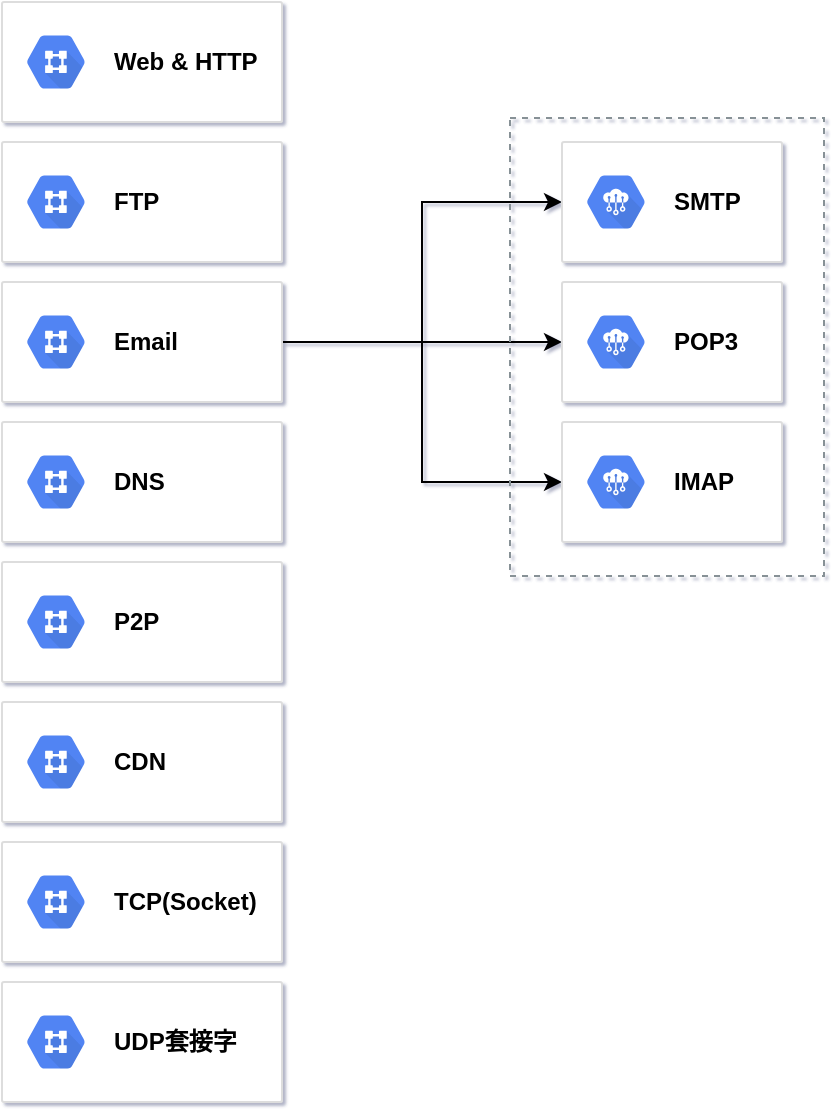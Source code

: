 <mxfile version="15.9.4" type="github">
  <diagram id="S5xVG5WUh5BBWyM_Z4EC" name="第 1 页">
    <mxGraphModel dx="1550" dy="844" grid="1" gridSize="10" guides="1" tooltips="1" connect="1" arrows="1" fold="1" page="1" pageScale="1" pageWidth="827" pageHeight="1169" background="none" math="0" shadow="1">
      <root>
        <mxCell id="0" />
        <mxCell id="1" parent="0" />
        <mxCell id="CVnT-VMFLSRxajPNqLqe-1" value="" style="strokeColor=#dddddd;shadow=0;strokeWidth=1;rounded=1;absoluteArcSize=1;arcSize=2;" parent="1" vertex="1">
          <mxGeometry x="340" y="400" width="140" height="60" as="geometry" />
        </mxCell>
        <mxCell id="CVnT-VMFLSRxajPNqLqe-2" value="&lt;font color=&quot;#000000&quot;&gt;&lt;b&gt;P2P&lt;/b&gt;&lt;/font&gt;" style="sketch=0;dashed=0;connectable=0;html=1;fillColor=#5184F3;strokeColor=none;shape=mxgraph.gcp2.hexIcon;prIcon=virtual_private_cloud;part=1;labelPosition=right;verticalLabelPosition=middle;align=left;verticalAlign=middle;spacingLeft=5;fontColor=#999999;fontSize=12;shadow=0;" parent="CVnT-VMFLSRxajPNqLqe-1" vertex="1">
          <mxGeometry y="0.5" width="44" height="39" relative="1" as="geometry">
            <mxPoint x="5" y="-19.5" as="offset" />
          </mxGeometry>
        </mxCell>
        <mxCell id="CVnT-VMFLSRxajPNqLqe-3" value="" style="strokeColor=#dddddd;shadow=0;strokeWidth=1;rounded=1;absoluteArcSize=1;arcSize=2;" parent="1" vertex="1">
          <mxGeometry x="340" y="470" width="140" height="60" as="geometry" />
        </mxCell>
        <mxCell id="CVnT-VMFLSRxajPNqLqe-4" value="&lt;b&gt;&lt;font color=&quot;#000000&quot;&gt;CDN&lt;/font&gt;&lt;/b&gt;" style="sketch=0;dashed=0;connectable=0;html=1;fillColor=#5184F3;strokeColor=none;shape=mxgraph.gcp2.hexIcon;prIcon=virtual_private_cloud;part=1;labelPosition=right;verticalLabelPosition=middle;align=left;verticalAlign=middle;spacingLeft=5;fontColor=#999999;fontSize=12;shadow=0;" parent="CVnT-VMFLSRxajPNqLqe-3" vertex="1">
          <mxGeometry y="0.5" width="44" height="39" relative="1" as="geometry">
            <mxPoint x="5" y="-19.5" as="offset" />
          </mxGeometry>
        </mxCell>
        <mxCell id="CVnT-VMFLSRxajPNqLqe-5" value="" style="strokeColor=#dddddd;shadow=0;strokeWidth=1;rounded=1;absoluteArcSize=1;arcSize=2;" parent="1" vertex="1">
          <mxGeometry x="340" y="540" width="140" height="60" as="geometry" />
        </mxCell>
        <mxCell id="CVnT-VMFLSRxajPNqLqe-6" value="&lt;b&gt;&lt;font color=&quot;#000000&quot;&gt;TCP(Socket)&lt;/font&gt;&lt;/b&gt;" style="sketch=0;dashed=0;connectable=0;html=1;fillColor=#5184F3;strokeColor=none;shape=mxgraph.gcp2.hexIcon;prIcon=virtual_private_cloud;part=1;labelPosition=right;verticalLabelPosition=middle;align=left;verticalAlign=middle;spacingLeft=5;fontColor=#999999;fontSize=12;shadow=0;" parent="CVnT-VMFLSRxajPNqLqe-5" vertex="1">
          <mxGeometry y="0.5" width="44" height="39" relative="1" as="geometry">
            <mxPoint x="5" y="-19.5" as="offset" />
          </mxGeometry>
        </mxCell>
        <mxCell id="CVnT-VMFLSRxajPNqLqe-7" value="" style="strokeColor=#dddddd;shadow=0;strokeWidth=1;rounded=1;absoluteArcSize=1;arcSize=2;" parent="1" vertex="1">
          <mxGeometry x="340" y="610" width="140" height="60" as="geometry" />
        </mxCell>
        <mxCell id="CVnT-VMFLSRxajPNqLqe-8" value="&lt;b&gt;&lt;font color=&quot;#000000&quot;&gt;UDP套接字&lt;/font&gt;&lt;/b&gt;" style="sketch=0;dashed=0;connectable=0;html=1;fillColor=#5184F3;strokeColor=none;shape=mxgraph.gcp2.hexIcon;prIcon=virtual_private_cloud;part=1;labelPosition=right;verticalLabelPosition=middle;align=left;verticalAlign=middle;spacingLeft=5;fontColor=#999999;fontSize=12;shadow=0;" parent="CVnT-VMFLSRxajPNqLqe-7" vertex="1">
          <mxGeometry y="0.5" width="44" height="39" relative="1" as="geometry">
            <mxPoint x="5" y="-19.5" as="offset" />
          </mxGeometry>
        </mxCell>
        <mxCell id="CVnT-VMFLSRxajPNqLqe-9" value="" style="strokeColor=#dddddd;shadow=0;strokeWidth=1;rounded=1;absoluteArcSize=1;arcSize=2;" parent="1" vertex="1">
          <mxGeometry x="340" y="330" width="140" height="60" as="geometry" />
        </mxCell>
        <mxCell id="CVnT-VMFLSRxajPNqLqe-10" value="&lt;b&gt;&lt;font color=&quot;#000000&quot;&gt;DNS&lt;/font&gt;&lt;/b&gt;" style="sketch=0;dashed=0;connectable=0;html=1;fillColor=#5184F3;strokeColor=none;shape=mxgraph.gcp2.hexIcon;prIcon=virtual_private_cloud;part=1;labelPosition=right;verticalLabelPosition=middle;align=left;verticalAlign=middle;spacingLeft=5;fontColor=#999999;fontSize=12;shadow=0;" parent="CVnT-VMFLSRxajPNqLqe-9" vertex="1">
          <mxGeometry y="0.5" width="44" height="39" relative="1" as="geometry">
            <mxPoint x="5" y="-19.5" as="offset" />
          </mxGeometry>
        </mxCell>
        <mxCell id="jWLnZ7U9rnenn3efdUhJ-9" style="edgeStyle=orthogonalEdgeStyle;rounded=0;orthogonalLoop=1;jettySize=auto;html=1;exitX=1;exitY=0.5;exitDx=0;exitDy=0;fontFamily=Times New Roman;fontSize=13;fontColor=#000000;" edge="1" parent="1" source="CVnT-VMFLSRxajPNqLqe-11" target="jWLnZ7U9rnenn3efdUhJ-3">
          <mxGeometry relative="1" as="geometry" />
        </mxCell>
        <mxCell id="jWLnZ7U9rnenn3efdUhJ-11" style="edgeStyle=orthogonalEdgeStyle;rounded=0;orthogonalLoop=1;jettySize=auto;html=1;exitX=1;exitY=0.5;exitDx=0;exitDy=0;entryX=0;entryY=0.5;entryDx=0;entryDy=0;fontFamily=Times New Roman;fontSize=13;fontColor=#000000;" edge="1" parent="1" source="CVnT-VMFLSRxajPNqLqe-11" target="jWLnZ7U9rnenn3efdUhJ-1">
          <mxGeometry relative="1" as="geometry" />
        </mxCell>
        <mxCell id="jWLnZ7U9rnenn3efdUhJ-13" style="edgeStyle=orthogonalEdgeStyle;rounded=0;orthogonalLoop=1;jettySize=auto;html=1;exitX=1;exitY=0.5;exitDx=0;exitDy=0;entryX=0;entryY=0.5;entryDx=0;entryDy=0;fontFamily=Times New Roman;fontSize=13;fontColor=#000000;" edge="1" parent="1" source="CVnT-VMFLSRxajPNqLqe-11" target="jWLnZ7U9rnenn3efdUhJ-5">
          <mxGeometry relative="1" as="geometry" />
        </mxCell>
        <mxCell id="CVnT-VMFLSRxajPNqLqe-11" value="" style="strokeColor=#dddddd;shadow=0;strokeWidth=1;rounded=1;absoluteArcSize=1;arcSize=2;" parent="1" vertex="1">
          <mxGeometry x="340" y="260" width="140" height="60" as="geometry" />
        </mxCell>
        <mxCell id="CVnT-VMFLSRxajPNqLqe-12" value="&lt;b&gt;&lt;font color=&quot;#000000&quot;&gt;Email&lt;/font&gt;&lt;/b&gt;" style="sketch=0;dashed=0;connectable=0;html=1;fillColor=#5184F3;strokeColor=none;shape=mxgraph.gcp2.hexIcon;prIcon=virtual_private_cloud;part=1;labelPosition=right;verticalLabelPosition=middle;align=left;verticalAlign=middle;spacingLeft=5;fontColor=#999999;fontSize=12;shadow=0;" parent="CVnT-VMFLSRxajPNqLqe-11" vertex="1">
          <mxGeometry y="0.5" width="44" height="39" relative="1" as="geometry">
            <mxPoint x="5" y="-19.5" as="offset" />
          </mxGeometry>
        </mxCell>
        <mxCell id="CVnT-VMFLSRxajPNqLqe-13" value="" style="strokeColor=#dddddd;shadow=0;strokeWidth=1;rounded=1;absoluteArcSize=1;arcSize=2;" parent="1" vertex="1">
          <mxGeometry x="340" y="190" width="140" height="60" as="geometry" />
        </mxCell>
        <mxCell id="CVnT-VMFLSRxajPNqLqe-14" value="&lt;b&gt;&lt;font color=&quot;#000000&quot;&gt;FTP&lt;/font&gt;&lt;/b&gt;" style="sketch=0;dashed=0;connectable=0;html=1;fillColor=#5184F3;strokeColor=none;shape=mxgraph.gcp2.hexIcon;prIcon=virtual_private_cloud;part=1;labelPosition=right;verticalLabelPosition=middle;align=left;verticalAlign=middle;spacingLeft=5;fontColor=#999999;fontSize=12;" parent="CVnT-VMFLSRxajPNqLqe-13" vertex="1">
          <mxGeometry y="0.5" width="44" height="39" relative="1" as="geometry">
            <mxPoint x="5" y="-19.5" as="offset" />
          </mxGeometry>
        </mxCell>
        <mxCell id="CVnT-VMFLSRxajPNqLqe-15" value="" style="strokeColor=#dddddd;shadow=0;strokeWidth=1;rounded=1;absoluteArcSize=1;arcSize=2;fontFamily=Times New Roman;fontSize=13;" parent="1" vertex="1">
          <mxGeometry x="340" y="120" width="140" height="60" as="geometry" />
        </mxCell>
        <mxCell id="CVnT-VMFLSRxajPNqLqe-16" value="&lt;b&gt;&lt;font color=&quot;#000000&quot;&gt;Web &amp;amp; HTTP&lt;/font&gt;&lt;/b&gt;" style="sketch=0;dashed=0;connectable=0;html=1;fillColor=#5184F3;strokeColor=none;shape=mxgraph.gcp2.hexIcon;prIcon=virtual_private_cloud;part=1;labelPosition=right;verticalLabelPosition=middle;align=left;verticalAlign=middle;spacingLeft=5;fontColor=#999999;fontSize=12;" parent="CVnT-VMFLSRxajPNqLqe-15" vertex="1">
          <mxGeometry y="0.5" width="44" height="39" relative="1" as="geometry">
            <mxPoint x="5" y="-19.5" as="offset" />
          </mxGeometry>
        </mxCell>
        <mxCell id="jWLnZ7U9rnenn3efdUhJ-1" value="" style="strokeColor=#dddddd;shadow=0;strokeWidth=1;rounded=1;absoluteArcSize=1;arcSize=2;" vertex="1" parent="1">
          <mxGeometry x="620" y="190" width="110" height="60" as="geometry" />
        </mxCell>
        <mxCell id="jWLnZ7U9rnenn3efdUhJ-2" value="&lt;b&gt;&lt;font color=&quot;#000000&quot;&gt;SMTP&lt;/font&gt;&lt;/b&gt;" style="sketch=0;dashed=0;connectable=0;html=1;fillColor=#5184F3;strokeColor=none;shape=mxgraph.gcp2.hexIcon;prIcon=cloud_iot_core;part=1;labelPosition=right;verticalLabelPosition=middle;align=left;verticalAlign=middle;spacingLeft=5;fontColor=#999999;fontSize=12;" vertex="1" parent="jWLnZ7U9rnenn3efdUhJ-1">
          <mxGeometry y="0.5" width="44" height="39" relative="1" as="geometry">
            <mxPoint x="5" y="-19.5" as="offset" />
          </mxGeometry>
        </mxCell>
        <mxCell id="jWLnZ7U9rnenn3efdUhJ-3" value="" style="strokeColor=#dddddd;shadow=0;strokeWidth=1;rounded=1;absoluteArcSize=1;arcSize=2;" vertex="1" parent="1">
          <mxGeometry x="620" y="260" width="110" height="60" as="geometry" />
        </mxCell>
        <mxCell id="jWLnZ7U9rnenn3efdUhJ-4" value="&lt;b&gt;&lt;font color=&quot;#000000&quot;&gt;POP3&lt;/font&gt;&lt;/b&gt;" style="sketch=0;dashed=0;connectable=0;html=1;fillColor=#5184F3;strokeColor=none;shape=mxgraph.gcp2.hexIcon;prIcon=cloud_iot_core;part=1;labelPosition=right;verticalLabelPosition=middle;align=left;verticalAlign=middle;spacingLeft=5;fontColor=#999999;fontSize=12;" vertex="1" parent="jWLnZ7U9rnenn3efdUhJ-3">
          <mxGeometry y="0.5" width="44" height="39" relative="1" as="geometry">
            <mxPoint x="5" y="-19.5" as="offset" />
          </mxGeometry>
        </mxCell>
        <mxCell id="jWLnZ7U9rnenn3efdUhJ-5" value="" style="strokeColor=#dddddd;shadow=0;strokeWidth=1;rounded=1;absoluteArcSize=1;arcSize=2;" vertex="1" parent="1">
          <mxGeometry x="620" y="330" width="110" height="60" as="geometry" />
        </mxCell>
        <mxCell id="jWLnZ7U9rnenn3efdUhJ-6" value="&lt;b&gt;&lt;font color=&quot;#000000&quot;&gt;IMAP&lt;/font&gt;&lt;/b&gt;" style="sketch=0;dashed=0;connectable=0;html=1;fillColor=#5184F3;strokeColor=none;shape=mxgraph.gcp2.hexIcon;prIcon=cloud_iot_core;part=1;labelPosition=right;verticalLabelPosition=middle;align=left;verticalAlign=middle;spacingLeft=5;fontColor=#999999;fontSize=12;" vertex="1" parent="jWLnZ7U9rnenn3efdUhJ-5">
          <mxGeometry y="0.5" width="44" height="39" relative="1" as="geometry">
            <mxPoint x="5" y="-19.5" as="offset" />
          </mxGeometry>
        </mxCell>
        <mxCell id="jWLnZ7U9rnenn3efdUhJ-16" value="" style="outlineConnect=0;gradientColor=none;html=1;whiteSpace=wrap;fontSize=12;fontStyle=0;strokeColor=#879196;fillColor=none;verticalAlign=top;align=center;fontColor=#879196;dashed=1;spacingTop=3;shadow=0;fontFamily=Times New Roman;" vertex="1" parent="1">
          <mxGeometry x="594" y="178" width="157" height="229" as="geometry" />
        </mxCell>
      </root>
    </mxGraphModel>
  </diagram>
</mxfile>
